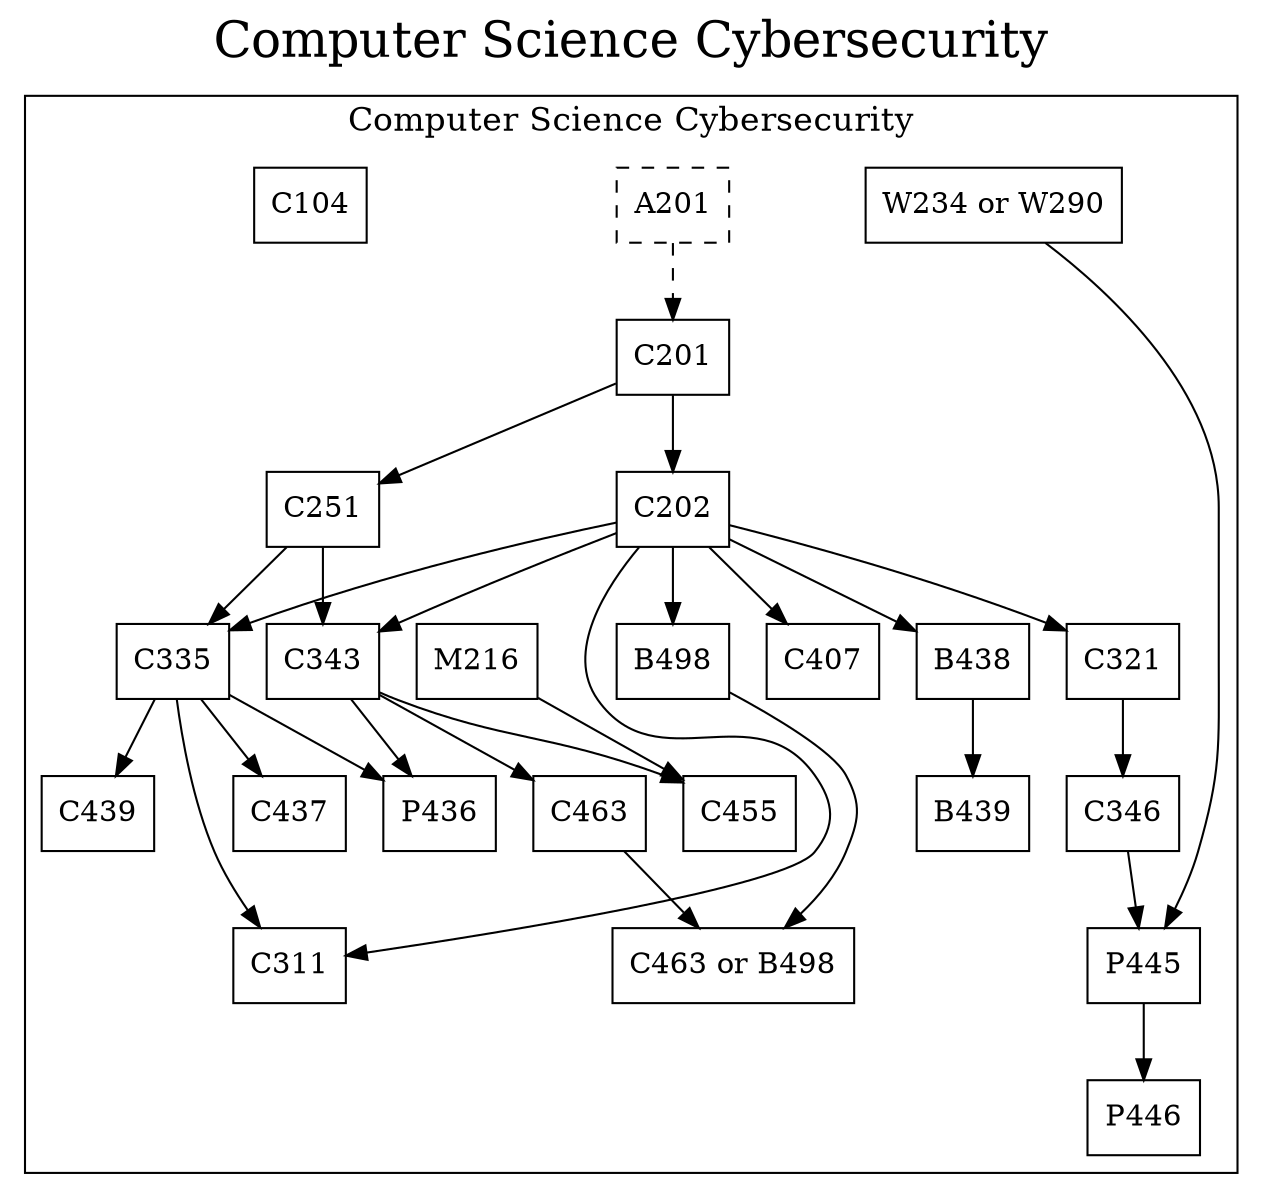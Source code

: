 digraph G {
node[style=solid]; rankdir=TB;
node [shape=record]
layout="dot"

labelloc=t
fontsize=24
label="Computer Science Cybersecurity\n"

subgraph cluster0 {
fontsize=16
style="solid"

C437->C311 [style=invis]
W234orW290->C201 [style=invis]
A201 [style=dashed]
C104
W234orW290 [label="W234 or W290"]  {rank="max";}
C201
C202
C251
C335 [group=1]
C343 [group=1]
C321 [group=1]
C346 [group=1]
B438 [group=2]
B439 [group=2]
P436 [group=2]
C437 [group=2]
C455 [group=2]
P445 [group=3]
P446 [group=3]
C407 [group=2]
C439 [group=2]
C463 [group=2]
B498 [group=3]
C463orB498 [label="C463 or B498"]
M216
}

A201->C201 [style=dashed]
C201->C202
C201->C251
C202->C335
C202->C407
C202->B438
C202->B498
B438->B439
C335->C439
C251->C335
C251->C343
C202->C343
C321->C346
C202->C311
C202->C321
C335->C311
C335->C437
C343->P436
C343->C463
C463->C463orB498
B498->C463orB498
C335->P436
M216->C455
C343->C455
C346->P445
W234orW290->P445
P445->P446
}
